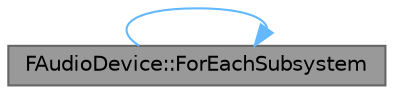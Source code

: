 digraph "FAudioDevice::ForEachSubsystem"
{
 // INTERACTIVE_SVG=YES
 // LATEX_PDF_SIZE
  bgcolor="transparent";
  edge [fontname=Helvetica,fontsize=10,labelfontname=Helvetica,labelfontsize=10];
  node [fontname=Helvetica,fontsize=10,shape=box,height=0.2,width=0.4];
  rankdir="RL";
  Node1 [id="Node000001",label="FAudioDevice::ForEachSubsystem",height=0.2,width=0.4,color="gray40", fillcolor="grey60", style="filled", fontcolor="black",tooltip="Performs the given operation on all subsystems of the given class."];
  Node1 -> Node1 [id="edge1_Node000001_Node000001",dir="back",color="steelblue1",style="solid",tooltip=" "];
}
